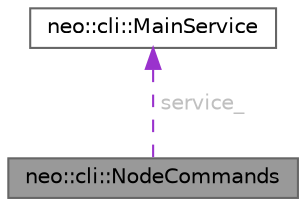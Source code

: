 digraph "neo::cli::NodeCommands"
{
 // LATEX_PDF_SIZE
  bgcolor="transparent";
  edge [fontname=Helvetica,fontsize=10,labelfontname=Helvetica,labelfontsize=10];
  node [fontname=Helvetica,fontsize=10,shape=box,height=0.2,width=0.4];
  Node1 [id="Node000001",label="neo::cli::NodeCommands",height=0.2,width=0.4,color="gray40", fillcolor="grey60", style="filled", fontcolor="black",tooltip="Node commands for the CLI."];
  Node2 -> Node1 [id="edge1_Node000001_Node000002",dir="back",color="darkorchid3",style="dashed",tooltip=" ",label=<<TABLE CELLBORDER="0" BORDER="0"><TR><TD VALIGN="top" ALIGN="LEFT" CELLPADDING="1" CELLSPACING="0">service_</TD></TR>
</TABLE>> ,fontcolor="grey" ];
  Node2 [id="Node000002",label="neo::cli::MainService",height=0.2,width=0.4,color="gray40", fillcolor="white", style="filled",URL="$classneo_1_1cli_1_1_main_service.html",tooltip="Main service for the CLI."];
}
